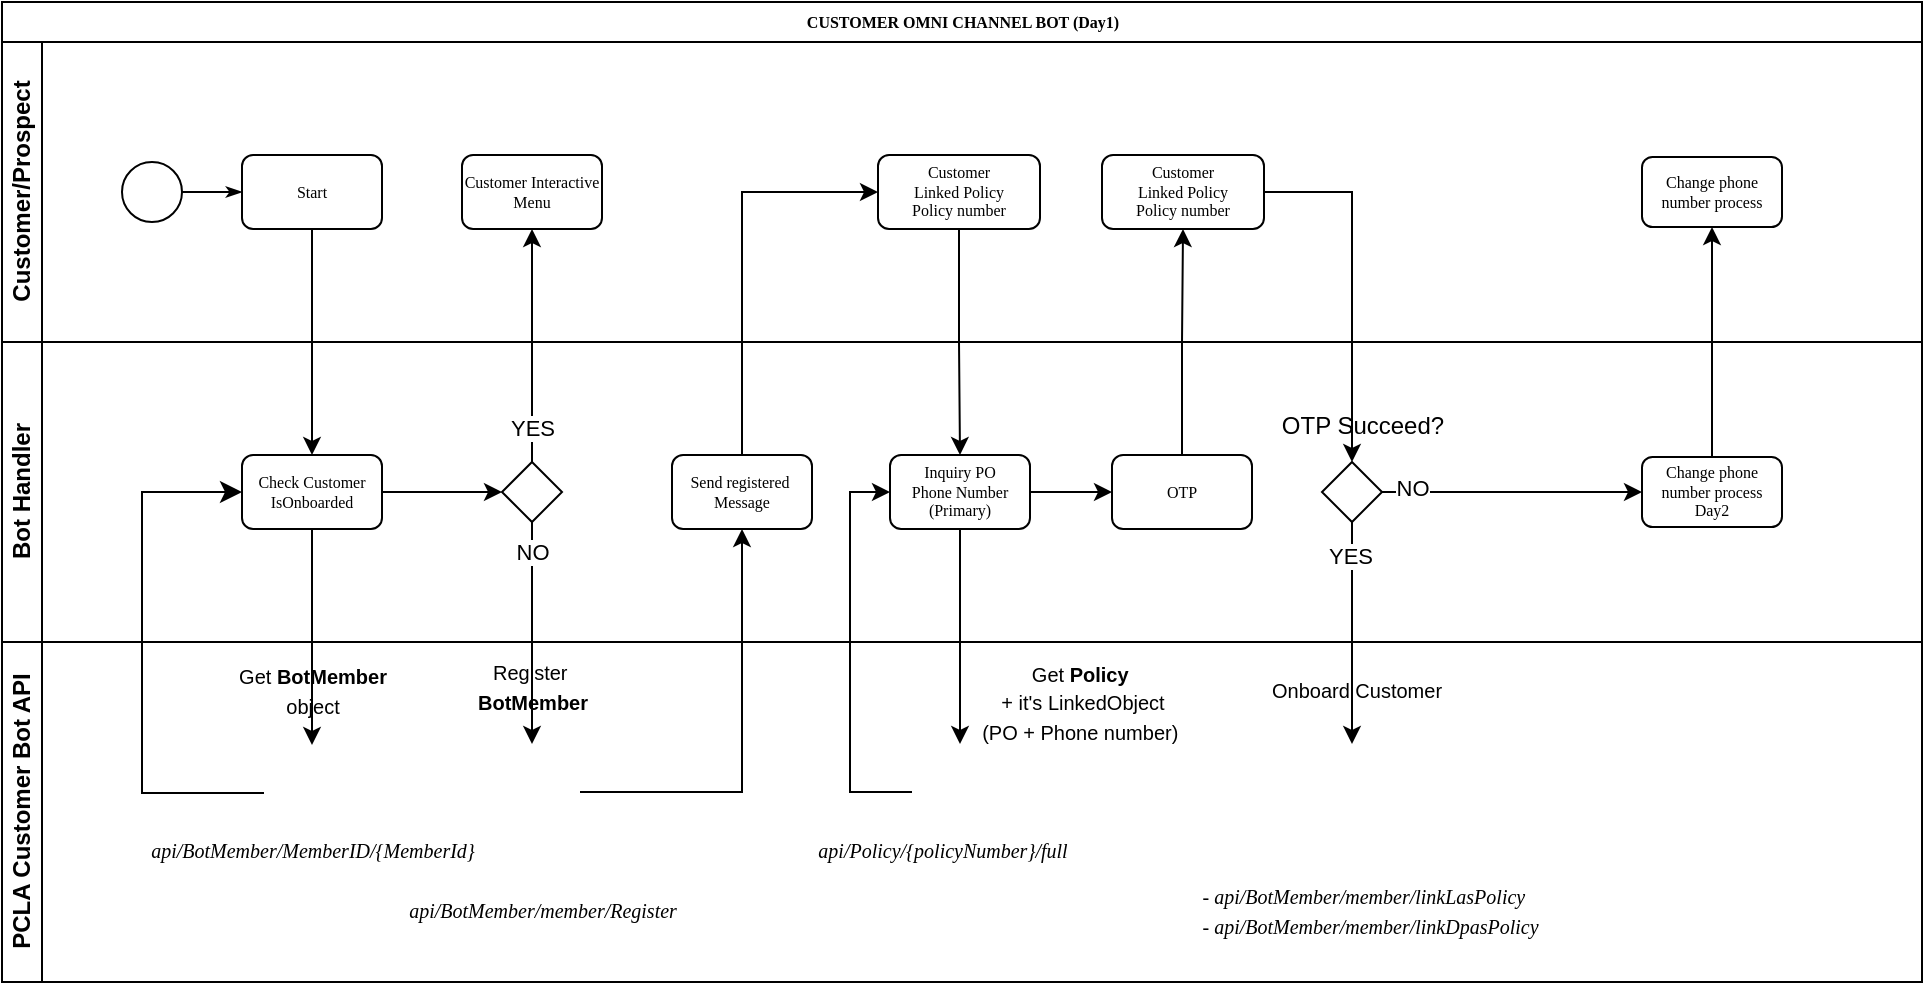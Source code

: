 <mxfile version="21.0.10" type="github">
  <diagram name="Page-1" id="c7488fd3-1785-93aa-aadb-54a6760d102a">
    <mxGraphModel dx="1434" dy="764" grid="1" gridSize="10" guides="1" tooltips="1" connect="1" arrows="1" fold="1" page="1" pageScale="1" pageWidth="1100" pageHeight="850" background="none" math="0" shadow="0">
      <root>
        <mxCell id="0" />
        <mxCell id="1" parent="0" />
        <mxCell id="2b4e8129b02d487f-1" value="CUSTOMER OMNI CHANNEL BOT (Day1)" style="swimlane;html=1;childLayout=stackLayout;horizontal=1;startSize=20;horizontalStack=0;rounded=0;shadow=0;labelBackgroundColor=none;strokeWidth=1;fontFamily=Verdana;fontSize=8;align=center;" parent="1" vertex="1">
          <mxGeometry x="180" y="70" width="960" height="490" as="geometry" />
        </mxCell>
        <mxCell id="2b4e8129b02d487f-2" value="Customer/Prospect" style="swimlane;html=1;startSize=20;horizontal=0;" parent="2b4e8129b02d487f-1" vertex="1">
          <mxGeometry y="20" width="960" height="150" as="geometry" />
        </mxCell>
        <mxCell id="2b4e8129b02d487f-18" style="edgeStyle=orthogonalEdgeStyle;rounded=0;html=1;labelBackgroundColor=none;startArrow=none;startFill=0;startSize=5;endArrow=classicThin;endFill=1;endSize=5;jettySize=auto;orthogonalLoop=1;strokeWidth=1;fontFamily=Verdana;fontSize=8" parent="2b4e8129b02d487f-2" source="2b4e8129b02d487f-5" target="2b4e8129b02d487f-6" edge="1">
          <mxGeometry relative="1" as="geometry" />
        </mxCell>
        <mxCell id="2b4e8129b02d487f-5" value="" style="ellipse;whiteSpace=wrap;html=1;rounded=0;shadow=0;labelBackgroundColor=none;strokeWidth=1;fontFamily=Verdana;fontSize=8;align=center;" parent="2b4e8129b02d487f-2" vertex="1">
          <mxGeometry x="60" y="60" width="30" height="30" as="geometry" />
        </mxCell>
        <mxCell id="2b4e8129b02d487f-6" value="Start" style="rounded=1;whiteSpace=wrap;html=1;shadow=0;labelBackgroundColor=none;strokeWidth=1;fontFamily=Verdana;fontSize=8;align=center;" parent="2b4e8129b02d487f-2" vertex="1">
          <mxGeometry x="120" y="56.5" width="70" height="37" as="geometry" />
        </mxCell>
        <mxCell id="Pig2w74-dIn3M1m2GW-g-24" value="Customer Interactive Menu" style="rounded=1;whiteSpace=wrap;html=1;shadow=0;labelBackgroundColor=none;strokeWidth=1;fontFamily=Verdana;fontSize=8;align=center;" vertex="1" parent="2b4e8129b02d487f-2">
          <mxGeometry x="230" y="56.5" width="70" height="37" as="geometry" />
        </mxCell>
        <mxCell id="Pig2w74-dIn3M1m2GW-g-31" value="Customer&lt;br&gt;Linked Policy&lt;br&gt;Policy number" style="rounded=1;whiteSpace=wrap;html=1;shadow=0;labelBackgroundColor=none;strokeWidth=1;fontFamily=Verdana;fontSize=8;align=center;" vertex="1" parent="2b4e8129b02d487f-2">
          <mxGeometry x="438" y="56.5" width="81" height="37" as="geometry" />
        </mxCell>
        <mxCell id="Pig2w74-dIn3M1m2GW-g-47" value="Customer&lt;br&gt;Linked Policy&lt;br&gt;Policy number" style="rounded=1;whiteSpace=wrap;html=1;shadow=0;labelBackgroundColor=none;strokeWidth=1;fontFamily=Verdana;fontSize=8;align=center;" vertex="1" parent="2b4e8129b02d487f-2">
          <mxGeometry x="550" y="56.5" width="81" height="37" as="geometry" />
        </mxCell>
        <mxCell id="Pig2w74-dIn3M1m2GW-g-60" value="Change phone number process" style="whiteSpace=wrap;html=1;fontSize=8;fontFamily=Verdana;strokeWidth=1;rounded=1;shadow=0;labelBackgroundColor=none;" vertex="1" parent="2b4e8129b02d487f-2">
          <mxGeometry x="820" y="57.5" width="70" height="35" as="geometry" />
        </mxCell>
        <mxCell id="Pig2w74-dIn3M1m2GW-g-9" style="edgeStyle=orthogonalEdgeStyle;rounded=0;orthogonalLoop=1;jettySize=auto;html=1;entryX=0.5;entryY=0;entryDx=0;entryDy=0;" edge="1" parent="2b4e8129b02d487f-1" source="2b4e8129b02d487f-6" target="Pig2w74-dIn3M1m2GW-g-8">
          <mxGeometry relative="1" as="geometry" />
        </mxCell>
        <mxCell id="Pig2w74-dIn3M1m2GW-g-10" style="edgeStyle=orthogonalEdgeStyle;rounded=0;orthogonalLoop=1;jettySize=auto;html=1;entryX=0.5;entryY=0;entryDx=0;entryDy=0;" edge="1" parent="2b4e8129b02d487f-1" source="Pig2w74-dIn3M1m2GW-g-8" target="Pig2w74-dIn3M1m2GW-g-4">
          <mxGeometry relative="1" as="geometry" />
        </mxCell>
        <mxCell id="Pig2w74-dIn3M1m2GW-g-13" value="" style="edgeStyle=elbowEdgeStyle;elbow=horizontal;endArrow=classic;html=1;curved=0;rounded=0;endSize=8;startSize=8;exitX=0;exitY=0.5;exitDx=0;exitDy=0;entryX=0;entryY=0.5;entryDx=0;entryDy=0;" edge="1" parent="2b4e8129b02d487f-1" source="Pig2w74-dIn3M1m2GW-g-4" target="Pig2w74-dIn3M1m2GW-g-8">
          <mxGeometry width="50" height="50" relative="1" as="geometry">
            <mxPoint x="50" y="355" as="sourcePoint" />
            <mxPoint x="50" y="250" as="targetPoint" />
            <Array as="points">
              <mxPoint x="70" y="330" />
            </Array>
          </mxGeometry>
        </mxCell>
        <mxCell id="Pig2w74-dIn3M1m2GW-g-21" style="edgeStyle=orthogonalEdgeStyle;rounded=0;orthogonalLoop=1;jettySize=auto;html=1;entryX=0.5;entryY=0;entryDx=0;entryDy=0;" edge="1" parent="2b4e8129b02d487f-1" source="2b4e8129b02d487f-13" target="Pig2w74-dIn3M1m2GW-g-19">
          <mxGeometry relative="1" as="geometry" />
        </mxCell>
        <mxCell id="Pig2w74-dIn3M1m2GW-g-22" value="NO" style="edgeLabel;html=1;align=center;verticalAlign=middle;resizable=0;points=[];" vertex="1" connectable="0" parent="Pig2w74-dIn3M1m2GW-g-21">
          <mxGeometry x="-0.756" relative="1" as="geometry">
            <mxPoint y="1" as="offset" />
          </mxGeometry>
        </mxCell>
        <mxCell id="Pig2w74-dIn3M1m2GW-g-26" value="YES" style="edgeStyle=orthogonalEdgeStyle;rounded=0;orthogonalLoop=1;jettySize=auto;html=1;exitX=0.5;exitY=0;exitDx=0;exitDy=0;exitPerimeter=0;entryX=0.5;entryY=1;entryDx=0;entryDy=0;" edge="1" parent="2b4e8129b02d487f-1" source="2b4e8129b02d487f-13" target="Pig2w74-dIn3M1m2GW-g-24">
          <mxGeometry x="-0.707" relative="1" as="geometry">
            <mxPoint x="265" y="220" as="targetPoint" />
            <mxPoint as="offset" />
          </mxGeometry>
        </mxCell>
        <mxCell id="Pig2w74-dIn3M1m2GW-g-30" style="edgeStyle=orthogonalEdgeStyle;rounded=0;orthogonalLoop=1;jettySize=auto;html=1;" edge="1" parent="2b4e8129b02d487f-1" source="Pig2w74-dIn3M1m2GW-g-19" target="Pig2w74-dIn3M1m2GW-g-29">
          <mxGeometry relative="1" as="geometry" />
        </mxCell>
        <mxCell id="Pig2w74-dIn3M1m2GW-g-32" style="edgeStyle=orthogonalEdgeStyle;rounded=0;orthogonalLoop=1;jettySize=auto;html=1;entryX=0;entryY=0.5;entryDx=0;entryDy=0;" edge="1" parent="2b4e8129b02d487f-1" source="Pig2w74-dIn3M1m2GW-g-29" target="Pig2w74-dIn3M1m2GW-g-31">
          <mxGeometry relative="1" as="geometry">
            <Array as="points">
              <mxPoint x="370" y="95" />
            </Array>
          </mxGeometry>
        </mxCell>
        <mxCell id="Pig2w74-dIn3M1m2GW-g-33" style="edgeStyle=orthogonalEdgeStyle;rounded=0;orthogonalLoop=1;jettySize=auto;html=1;entryX=0.5;entryY=0;entryDx=0;entryDy=0;" edge="1" parent="2b4e8129b02d487f-1" source="Pig2w74-dIn3M1m2GW-g-31" target="Pig2w74-dIn3M1m2GW-g-34">
          <mxGeometry relative="1" as="geometry">
            <mxPoint x="469.5" y="220" as="targetPoint" />
          </mxGeometry>
        </mxCell>
        <mxCell id="Pig2w74-dIn3M1m2GW-g-36" style="edgeStyle=orthogonalEdgeStyle;rounded=0;orthogonalLoop=1;jettySize=auto;html=1;entryX=0.5;entryY=0;entryDx=0;entryDy=0;" edge="1" parent="2b4e8129b02d487f-1" source="Pig2w74-dIn3M1m2GW-g-34" target="Pig2w74-dIn3M1m2GW-g-35">
          <mxGeometry relative="1" as="geometry" />
        </mxCell>
        <mxCell id="Pig2w74-dIn3M1m2GW-g-38" style="edgeStyle=orthogonalEdgeStyle;rounded=0;orthogonalLoop=1;jettySize=auto;html=1;entryX=0;entryY=0.5;entryDx=0;entryDy=0;" edge="1" parent="2b4e8129b02d487f-1" source="Pig2w74-dIn3M1m2GW-g-35" target="Pig2w74-dIn3M1m2GW-g-34">
          <mxGeometry relative="1" as="geometry">
            <Array as="points">
              <mxPoint x="424" y="395" />
              <mxPoint x="424" y="245" />
            </Array>
          </mxGeometry>
        </mxCell>
        <mxCell id="Pig2w74-dIn3M1m2GW-g-48" style="edgeStyle=orthogonalEdgeStyle;rounded=0;orthogonalLoop=1;jettySize=auto;html=1;entryX=0.5;entryY=1;entryDx=0;entryDy=0;" edge="1" parent="2b4e8129b02d487f-1" source="Pig2w74-dIn3M1m2GW-g-45" target="Pig2w74-dIn3M1m2GW-g-47">
          <mxGeometry relative="1" as="geometry" />
        </mxCell>
        <mxCell id="Pig2w74-dIn3M1m2GW-g-51" style="edgeStyle=orthogonalEdgeStyle;rounded=0;orthogonalLoop=1;jettySize=auto;html=1;entryX=0.5;entryY=0;entryDx=0;entryDy=0;entryPerimeter=0;" edge="1" parent="2b4e8129b02d487f-1" source="Pig2w74-dIn3M1m2GW-g-47" target="Pig2w74-dIn3M1m2GW-g-50">
          <mxGeometry relative="1" as="geometry" />
        </mxCell>
        <mxCell id="Pig2w74-dIn3M1m2GW-g-54" style="edgeStyle=orthogonalEdgeStyle;rounded=0;orthogonalLoop=1;jettySize=auto;html=1;entryX=0.5;entryY=0;entryDx=0;entryDy=0;" edge="1" parent="2b4e8129b02d487f-1" source="Pig2w74-dIn3M1m2GW-g-50" target="Pig2w74-dIn3M1m2GW-g-53">
          <mxGeometry relative="1" as="geometry" />
        </mxCell>
        <mxCell id="Pig2w74-dIn3M1m2GW-g-55" value="YES" style="edgeLabel;html=1;align=center;verticalAlign=middle;resizable=0;points=[];" vertex="1" connectable="0" parent="Pig2w74-dIn3M1m2GW-g-54">
          <mxGeometry x="-0.694" y="-1" relative="1" as="geometry">
            <mxPoint as="offset" />
          </mxGeometry>
        </mxCell>
        <mxCell id="2b4e8129b02d487f-3" value="Bot Handler" style="swimlane;html=1;startSize=20;horizontal=0;" parent="2b4e8129b02d487f-1" vertex="1">
          <mxGeometry y="170" width="960" height="150" as="geometry" />
        </mxCell>
        <mxCell id="2b4e8129b02d487f-13" value="" style="strokeWidth=1;html=1;shape=mxgraph.flowchart.decision;whiteSpace=wrap;rounded=1;shadow=0;labelBackgroundColor=none;fontFamily=Verdana;fontSize=8;align=center;" parent="2b4e8129b02d487f-3" vertex="1">
          <mxGeometry x="250" y="60.0" width="30" height="30" as="geometry" />
        </mxCell>
        <mxCell id="Pig2w74-dIn3M1m2GW-g-20" style="edgeStyle=orthogonalEdgeStyle;rounded=0;orthogonalLoop=1;jettySize=auto;html=1;entryX=0;entryY=0.5;entryDx=0;entryDy=0;entryPerimeter=0;" edge="1" parent="2b4e8129b02d487f-3" source="Pig2w74-dIn3M1m2GW-g-8" target="2b4e8129b02d487f-13">
          <mxGeometry relative="1" as="geometry" />
        </mxCell>
        <mxCell id="Pig2w74-dIn3M1m2GW-g-8" value="Check Customer&lt;br&gt;IsOnboarded" style="rounded=1;whiteSpace=wrap;html=1;shadow=0;labelBackgroundColor=none;strokeWidth=1;fontFamily=Verdana;fontSize=8;align=center;" vertex="1" parent="2b4e8129b02d487f-3">
          <mxGeometry x="120" y="56.5" width="70" height="37" as="geometry" />
        </mxCell>
        <mxCell id="Pig2w74-dIn3M1m2GW-g-29" value="Send registered&amp;nbsp;&lt;br&gt;Message" style="rounded=1;whiteSpace=wrap;html=1;shadow=0;labelBackgroundColor=none;strokeWidth=1;fontFamily=Verdana;fontSize=8;align=center;" vertex="1" parent="2b4e8129b02d487f-3">
          <mxGeometry x="335" y="56.5" width="70" height="37" as="geometry" />
        </mxCell>
        <mxCell id="Pig2w74-dIn3M1m2GW-g-46" style="edgeStyle=orthogonalEdgeStyle;rounded=0;orthogonalLoop=1;jettySize=auto;html=1;entryX=0;entryY=0.5;entryDx=0;entryDy=0;" edge="1" parent="2b4e8129b02d487f-3" source="Pig2w74-dIn3M1m2GW-g-34" target="Pig2w74-dIn3M1m2GW-g-45">
          <mxGeometry relative="1" as="geometry" />
        </mxCell>
        <mxCell id="Pig2w74-dIn3M1m2GW-g-34" value="Inquiry PO&lt;br&gt;Phone Number&lt;br&gt;(Primary)" style="rounded=1;whiteSpace=wrap;html=1;shadow=0;labelBackgroundColor=none;strokeWidth=1;fontFamily=Verdana;fontSize=8;align=center;" vertex="1" parent="2b4e8129b02d487f-3">
          <mxGeometry x="444" y="56.5" width="70" height="37" as="geometry" />
        </mxCell>
        <mxCell id="Pig2w74-dIn3M1m2GW-g-45" value="OTP" style="rounded=1;whiteSpace=wrap;html=1;shadow=0;labelBackgroundColor=none;strokeWidth=1;fontFamily=Verdana;fontSize=8;align=center;" vertex="1" parent="2b4e8129b02d487f-3">
          <mxGeometry x="555" y="56.5" width="70" height="37" as="geometry" />
        </mxCell>
        <mxCell id="Pig2w74-dIn3M1m2GW-g-58" value="" style="edgeStyle=orthogonalEdgeStyle;rounded=0;orthogonalLoop=1;jettySize=auto;html=1;" edge="1" parent="2b4e8129b02d487f-3" source="Pig2w74-dIn3M1m2GW-g-50" target="Pig2w74-dIn3M1m2GW-g-57">
          <mxGeometry relative="1" as="geometry" />
        </mxCell>
        <mxCell id="Pig2w74-dIn3M1m2GW-g-59" value="NO" style="edgeLabel;html=1;align=center;verticalAlign=middle;resizable=0;points=[];" vertex="1" connectable="0" parent="Pig2w74-dIn3M1m2GW-g-58">
          <mxGeometry x="-0.769" y="2" relative="1" as="geometry">
            <mxPoint as="offset" />
          </mxGeometry>
        </mxCell>
        <mxCell id="Pig2w74-dIn3M1m2GW-g-50" value="" style="strokeWidth=1;html=1;shape=mxgraph.flowchart.decision;whiteSpace=wrap;rounded=1;shadow=0;labelBackgroundColor=none;fontFamily=Verdana;fontSize=8;align=center;" vertex="1" parent="2b4e8129b02d487f-3">
          <mxGeometry x="660" y="60.0" width="30" height="30" as="geometry" />
        </mxCell>
        <mxCell id="Pig2w74-dIn3M1m2GW-g-52" value="OTP Succeed?" style="text;html=1;align=center;verticalAlign=middle;resizable=0;points=[];autosize=1;strokeColor=none;fillColor=none;" vertex="1" parent="2b4e8129b02d487f-3">
          <mxGeometry x="630" y="26.5" width="100" height="30" as="geometry" />
        </mxCell>
        <mxCell id="Pig2w74-dIn3M1m2GW-g-57" value="Change phone number process&lt;br&gt;Day2" style="whiteSpace=wrap;html=1;fontSize=8;fontFamily=Verdana;strokeWidth=1;rounded=1;shadow=0;labelBackgroundColor=none;" vertex="1" parent="2b4e8129b02d487f-3">
          <mxGeometry x="820" y="57.5" width="70" height="35" as="geometry" />
        </mxCell>
        <mxCell id="Pig2w74-dIn3M1m2GW-g-61" style="edgeStyle=orthogonalEdgeStyle;rounded=0;orthogonalLoop=1;jettySize=auto;html=1;entryX=0.5;entryY=1;entryDx=0;entryDy=0;" edge="1" parent="2b4e8129b02d487f-1" source="Pig2w74-dIn3M1m2GW-g-57" target="Pig2w74-dIn3M1m2GW-g-60">
          <mxGeometry relative="1" as="geometry" />
        </mxCell>
        <mxCell id="2b4e8129b02d487f-4" value="PCLA Customer Bot API" style="swimlane;html=1;startSize=20;horizontal=0;" parent="2b4e8129b02d487f-1" vertex="1">
          <mxGeometry y="320" width="960" height="170" as="geometry" />
        </mxCell>
        <mxCell id="Pig2w74-dIn3M1m2GW-g-4" value="" style="shape=image;html=1;verticalAlign=top;verticalLabelPosition=bottom;labelBackgroundColor=#ffffff;imageAspect=0;aspect=fixed;image=https://cdn0.iconfinder.com/data/icons/google-material-design-3-0/48/ic_code_48px-128.png" vertex="1" parent="2b4e8129b02d487f-4">
          <mxGeometry x="131" y="51.5" width="48" height="48" as="geometry" />
        </mxCell>
        <mxCell id="Pig2w74-dIn3M1m2GW-g-14" value="&lt;i&gt;&lt;font style=&quot;font-size: 10px;&quot; face=&quot;Lucida Console&quot;&gt;api/BotMember/MemberID/{MemberId}&lt;/font&gt;&lt;/i&gt;" style="text;html=1;align=center;verticalAlign=middle;resizable=0;points=[];autosize=1;strokeColor=none;fillColor=none;" vertex="1" parent="2b4e8129b02d487f-4">
          <mxGeometry x="45" y="89" width="220" height="30" as="geometry" />
        </mxCell>
        <mxCell id="Pig2w74-dIn3M1m2GW-g-19" value="" style="shape=image;html=1;verticalAlign=top;verticalLabelPosition=bottom;labelBackgroundColor=#ffffff;imageAspect=0;aspect=fixed;image=https://cdn0.iconfinder.com/data/icons/google-material-design-3-0/48/ic_code_48px-128.png" vertex="1" parent="2b4e8129b02d487f-4">
          <mxGeometry x="241" y="51" width="48" height="48" as="geometry" />
        </mxCell>
        <mxCell id="Pig2w74-dIn3M1m2GW-g-23" value="&lt;i&gt;&lt;font style=&quot;font-size: 10px;&quot; face=&quot;Lucida Console&quot;&gt;api/BotMember/member/Register&lt;/font&gt;&lt;/i&gt;" style="text;html=1;align=center;verticalAlign=middle;resizable=0;points=[];autosize=1;strokeColor=none;fillColor=none;" vertex="1" parent="2b4e8129b02d487f-4">
          <mxGeometry x="170" y="119" width="200" height="30" as="geometry" />
        </mxCell>
        <mxCell id="Pig2w74-dIn3M1m2GW-g-35" value="" style="shape=image;html=1;verticalAlign=top;verticalLabelPosition=bottom;labelBackgroundColor=#ffffff;imageAspect=0;aspect=fixed;image=https://cdn0.iconfinder.com/data/icons/google-material-design-3-0/48/ic_code_48px-128.png" vertex="1" parent="2b4e8129b02d487f-4">
          <mxGeometry x="455" y="51" width="48" height="48" as="geometry" />
        </mxCell>
        <mxCell id="Pig2w74-dIn3M1m2GW-g-37" value="&lt;i&gt;&lt;font style=&quot;font-size: 10px;&quot; face=&quot;Lucida Console&quot;&gt;api/Policy/{policyNumber}/full&lt;/font&gt;&lt;/i&gt;" style="text;html=1;align=center;verticalAlign=middle;resizable=0;points=[];autosize=1;strokeColor=none;fillColor=none;" vertex="1" parent="2b4e8129b02d487f-4">
          <mxGeometry x="370" y="89" width="200" height="30" as="geometry" />
        </mxCell>
        <mxCell id="Pig2w74-dIn3M1m2GW-g-53" value="" style="shape=image;html=1;verticalAlign=top;verticalLabelPosition=bottom;labelBackgroundColor=#ffffff;imageAspect=0;aspect=fixed;image=https://cdn0.iconfinder.com/data/icons/google-material-design-3-0/48/ic_code_48px-128.png" vertex="1" parent="2b4e8129b02d487f-4">
          <mxGeometry x="651" y="51" width="48" height="48" as="geometry" />
        </mxCell>
        <mxCell id="Pig2w74-dIn3M1m2GW-g-56" value="&lt;div style=&quot;text-align: left;&quot;&gt;&lt;i style=&quot;background-color: initial;&quot;&gt;&lt;font style=&quot;font-size: 10px;&quot; face=&quot;Lucida Console&quot;&gt;- api/BotMember/member/linkLasPolicy&lt;/font&gt;&lt;/i&gt;&lt;/div&gt;&lt;i style=&quot;border-color: var(--border-color);&quot;&gt;&lt;div style=&quot;text-align: left;&quot;&gt;&lt;i style=&quot;background-color: initial; border-color: var(--border-color);&quot;&gt;&lt;font style=&quot;border-color: var(--border-color); font-size: 10px;&quot; face=&quot;Lucida Console&quot;&gt;- api/BotMember/member/linkDpasPolicy&lt;/font&gt;&lt;/i&gt;&lt;i style=&quot;background-color: initial;&quot;&gt;&lt;font style=&quot;font-size: 10px;&quot; face=&quot;Lucida Console&quot;&gt;&amp;nbsp;&lt;/font&gt;&lt;/i&gt;&lt;/div&gt;&lt;/i&gt;" style="text;html=1;align=center;verticalAlign=middle;resizable=0;points=[];autosize=1;strokeColor=none;fillColor=none;" vertex="1" parent="2b4e8129b02d487f-4">
          <mxGeometry x="560" y="114" width="250" height="40" as="geometry" />
        </mxCell>
        <mxCell id="Pig2w74-dIn3M1m2GW-g-62" value="&lt;font style=&quot;font-size: 10px;&quot;&gt;Get &lt;b&gt;BotMember&lt;/b&gt; &lt;br&gt;object&lt;/font&gt;" style="text;html=1;align=center;verticalAlign=middle;resizable=0;points=[];autosize=1;strokeColor=none;fillColor=none;" vertex="1" parent="2b4e8129b02d487f-4">
          <mxGeometry x="105" y="4" width="100" height="40" as="geometry" />
        </mxCell>
        <mxCell id="Pig2w74-dIn3M1m2GW-g-63" value="&lt;font style=&quot;font-size: 10px;&quot;&gt;Register&amp;nbsp;&lt;br&gt;&lt;b&gt;BotMember&lt;/b&gt;&lt;br&gt;&lt;/font&gt;" style="text;html=1;align=center;verticalAlign=middle;resizable=0;points=[];autosize=1;strokeColor=none;fillColor=none;" vertex="1" parent="2b4e8129b02d487f-4">
          <mxGeometry x="225" y="2" width="80" height="40" as="geometry" />
        </mxCell>
        <mxCell id="Pig2w74-dIn3M1m2GW-g-66" value="&lt;font style=&quot;font-size: 10px;&quot;&gt;Get&amp;nbsp;&lt;b&gt;Policy&lt;/b&gt;&amp;nbsp; &lt;br&gt;+ it&#39;s LinkedObject&lt;br&gt;(PO + Phone number)&amp;nbsp;&lt;br&gt;&lt;br&gt;&lt;/font&gt;" style="text;html=1;align=center;verticalAlign=middle;resizable=0;points=[];autosize=1;strokeColor=none;fillColor=none;" vertex="1" parent="2b4e8129b02d487f-4">
          <mxGeometry x="480" y="2" width="120" height="70" as="geometry" />
        </mxCell>
        <mxCell id="Pig2w74-dIn3M1m2GW-g-67" value="&lt;font style=&quot;font-size: 10px;&quot;&gt;Onboard&amp;nbsp;Customer&lt;br&gt;&lt;/font&gt;" style="text;html=1;align=center;verticalAlign=middle;resizable=0;points=[];autosize=1;strokeColor=none;fillColor=none;" vertex="1" parent="2b4e8129b02d487f-4">
          <mxGeometry x="622" y="9" width="110" height="30" as="geometry" />
        </mxCell>
      </root>
    </mxGraphModel>
  </diagram>
</mxfile>
